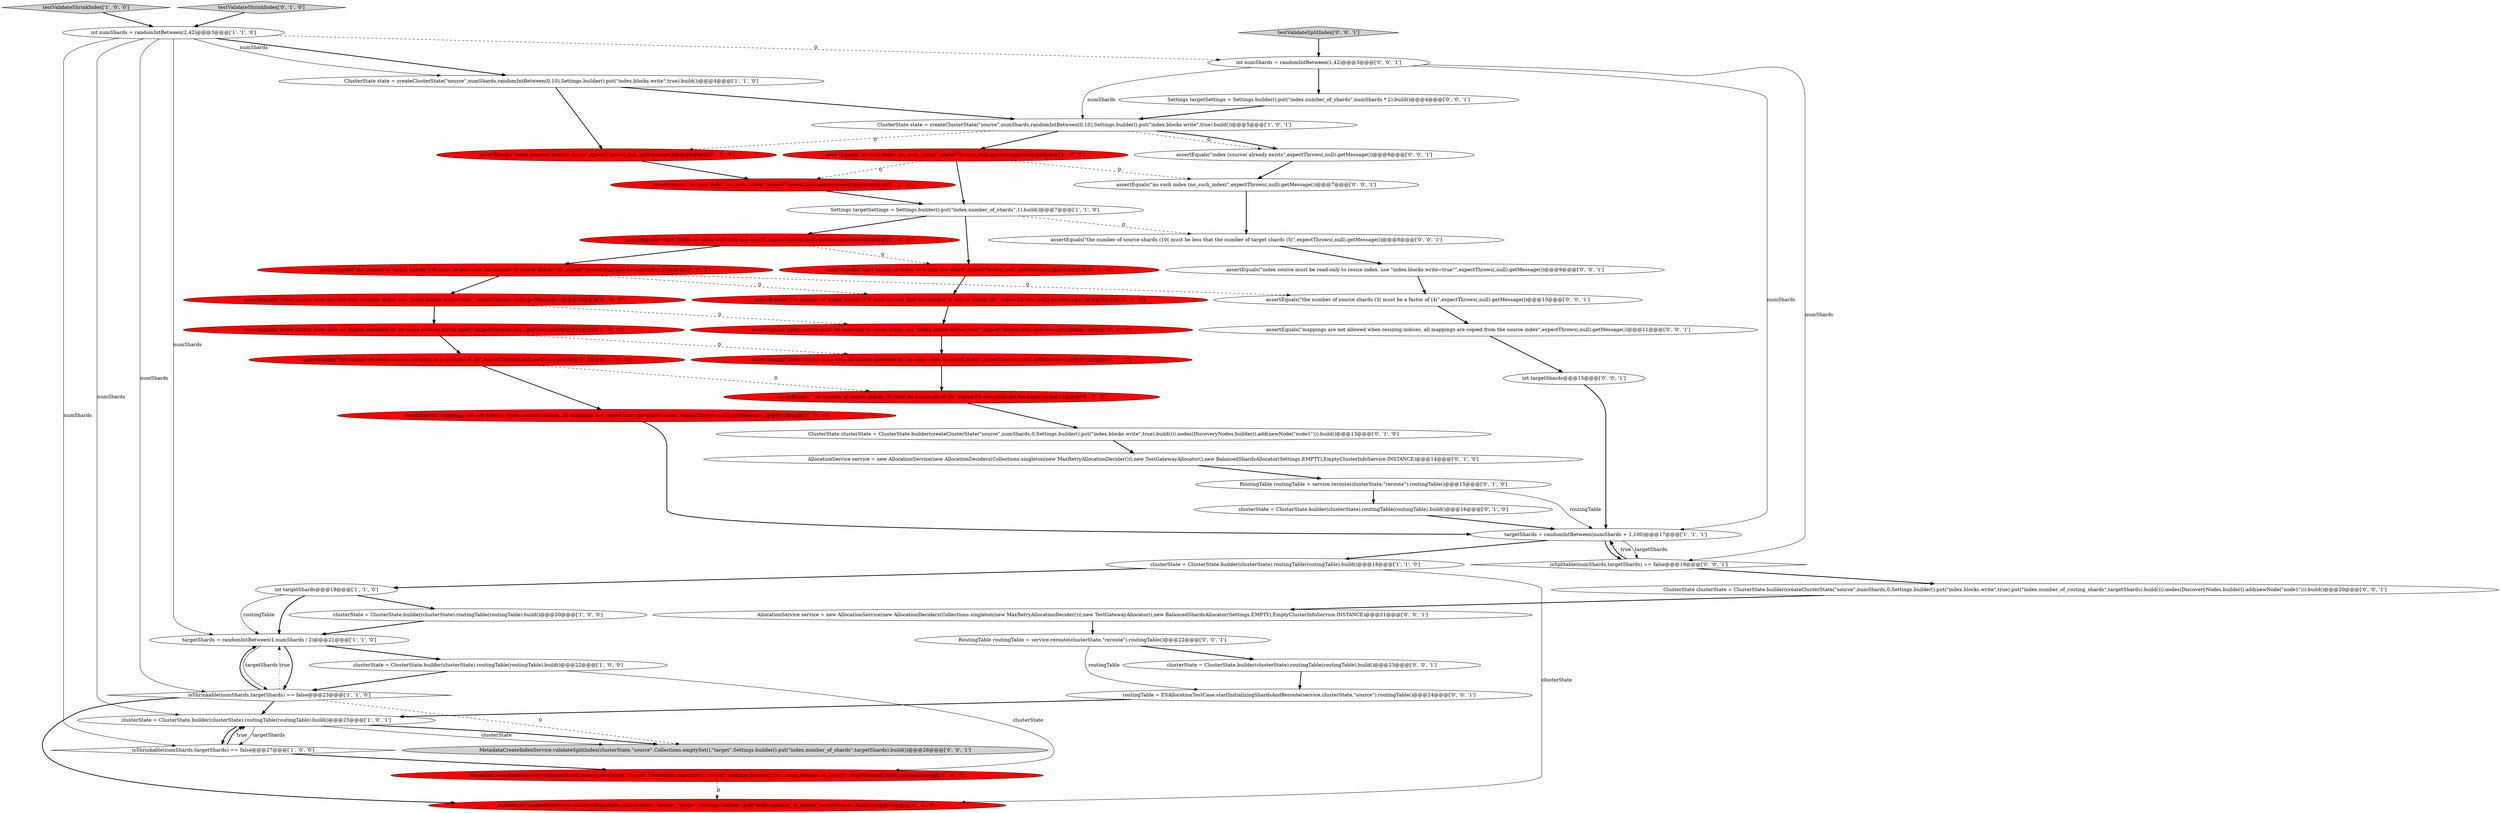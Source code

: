 digraph {
0 [style = filled, label = "targetShards = randomIntBetween(numShards + 1,100)@@@17@@@['1', '1', '1']", fillcolor = white, shape = ellipse image = "AAA0AAABBB1BBB"];
44 [style = filled, label = "assertEquals(\"index (source( already exists\",expectThrows(,null).getMessage())@@@6@@@['0', '0', '1']", fillcolor = white, shape = ellipse image = "AAA0AAABBB3BBB"];
29 [style = filled, label = "assertEquals(\"index source must have all shards allocated on the same node to shrink index\",expectThrows(,null).getMessage())@@@11@@@['0', '1', '0']", fillcolor = red, shape = ellipse image = "AAA1AAABBB2BBB"];
47 [style = filled, label = "int targetShards@@@15@@@['0', '0', '1']", fillcolor = white, shape = ellipse image = "AAA0AAABBB3BBB"];
5 [style = filled, label = "assertEquals(\"mappings are not allowed when resizing indices, all mappings are copied from the source index\",expectThrows(,null).getMessage())@@@13@@@['1', '0', '0']", fillcolor = red, shape = ellipse image = "AAA1AAABBB1BBB"];
10 [style = filled, label = "isShrinkable(numShards,targetShards) == false@@@23@@@['1', '1', '0']", fillcolor = white, shape = diamond image = "AAA0AAABBB1BBB"];
27 [style = filled, label = "assertEquals(\"the number of source shards (8( must be a multiple of (3(\",expectThrows(,null).getMessage())@@@12@@@['0', '1', '0']", fillcolor = red, shape = ellipse image = "AAA1AAABBB2BBB"];
3 [style = filled, label = "clusterState = ClusterState.builder(clusterState).routingTable(routingTable).build()@@@18@@@['1', '1', '0']", fillcolor = white, shape = ellipse image = "AAA0AAABBB1BBB"];
18 [style = filled, label = "testValidateShrinkIndex['1', '0', '0']", fillcolor = lightgray, shape = diamond image = "AAA0AAABBB1BBB"];
19 [style = filled, label = "assertEquals(\"can't shrink an index with only one shard\",expectThrows(,null).getMessage())@@@8@@@['1', '0', '0']", fillcolor = red, shape = ellipse image = "AAA1AAABBB1BBB"];
41 [style = filled, label = "testValidateSplitIndex['0', '0', '1']", fillcolor = lightgray, shape = diamond image = "AAA0AAABBB3BBB"];
12 [style = filled, label = "clusterState = ClusterState.builder(clusterState).routingTable(routingTable).build()@@@25@@@['1', '0', '1']", fillcolor = white, shape = ellipse image = "AAA0AAABBB1BBB"];
45 [style = filled, label = "isSplitable(numShards,targetShards) == false@@@19@@@['0', '0', '1']", fillcolor = white, shape = diamond image = "AAA0AAABBB3BBB"];
46 [style = filled, label = "Settings targetSettings = Settings.builder().put(\"index.number_of_shards\",numShards * 2).build()@@@4@@@['0', '0', '1']", fillcolor = white, shape = ellipse image = "AAA0AAABBB3BBB"];
7 [style = filled, label = "Settings targetSettings = Settings.builder().put(\"index.number_of_shards\",1).build()@@@7@@@['1', '1', '0']", fillcolor = white, shape = ellipse image = "AAA0AAABBB1BBB"];
36 [style = filled, label = "routingTable = ESAllocationTestCase.startInitializingShardsAndReroute(service,clusterState,\"source\").routingTable()@@@24@@@['0', '0', '1']", fillcolor = white, shape = ellipse image = "AAA0AAABBB3BBB"];
16 [style = filled, label = "ClusterState state = createClusterState(\"source\",numShards,randomIntBetween(0,10),Settings.builder().put(\"index.blocks.write\",true).build())@@@5@@@['1', '0', '1']", fillcolor = white, shape = ellipse image = "AAA0AAABBB1BBB"];
37 [style = filled, label = "AllocationService service = new AllocationService(new AllocationDeciders(Collections.singleton(new MaxRetryAllocationDecider())),new TestGatewayAllocator(),new BalancedShardsAllocator(Settings.EMPTY),EmptyClusterInfoService.INSTANCE)@@@21@@@['0', '0', '1']", fillcolor = white, shape = ellipse image = "AAA0AAABBB3BBB"];
23 [style = filled, label = "assertEquals(\"no such index (no_such_index(\",expectThrows(,null).getMessage())@@@6@@@['0', '1', '0']", fillcolor = red, shape = ellipse image = "AAA1AAABBB2BBB"];
28 [style = filled, label = "assertEquals(\"index (source( already exists\",expectThrows(,null).getMessage())@@@5@@@['0', '1', '0']", fillcolor = red, shape = ellipse image = "AAA1AAABBB2BBB"];
2 [style = filled, label = "int targetShards@@@19@@@['1', '1', '0']", fillcolor = white, shape = ellipse image = "AAA0AAABBB1BBB"];
43 [style = filled, label = "assertEquals(\"the number of source shards (3( must be a factor of (4(\",expectThrows(,null).getMessage())@@@10@@@['0', '0', '1']", fillcolor = white, shape = ellipse image = "AAA0AAABBB3BBB"];
6 [style = filled, label = "int numShards = randomIntBetween(2,42)@@@3@@@['1', '1', '0']", fillcolor = white, shape = ellipse image = "AAA0AAABBB1BBB"];
35 [style = filled, label = "RoutingTable routingTable = service.reroute(clusterState,\"reroute\").routingTable()@@@22@@@['0', '0', '1']", fillcolor = white, shape = ellipse image = "AAA0AAABBB3BBB"];
39 [style = filled, label = "ClusterState clusterState = ClusterState.builder(createClusterState(\"source\",numShards,0,Settings.builder().put(\"index.blocks.write\",true).put(\"index.number_of_routing_shards\",targetShards).build())).nodes(DiscoveryNodes.builder().add(newNode(\"node1\"))).build()@@@20@@@['0', '0', '1']", fillcolor = white, shape = ellipse image = "AAA0AAABBB3BBB"];
25 [style = filled, label = "assertEquals(\"the number of target shards (10( must be less that the number of source shards (5(\",expectThrows(,null).getMessage())@@@9@@@['0', '1', '0']", fillcolor = red, shape = ellipse image = "AAA1AAABBB2BBB"];
34 [style = filled, label = "assertEquals(\"index source must be read-only to resize index. use \"index.blocks.write=true\"\",expectThrows(,null).getMessage())@@@10@@@['0', '1', '0']", fillcolor = red, shape = ellipse image = "AAA1AAABBB2BBB"];
8 [style = filled, label = "assertEquals(\"the number of target shards (10( must be less that the number of source shards (5(\",expectThrows(,null).getMessage())@@@9@@@['1', '0', '0']", fillcolor = red, shape = ellipse image = "AAA1AAABBB1BBB"];
30 [style = filled, label = "AllocationService service = new AllocationService(new AllocationDeciders(Collections.singleton(new MaxRetryAllocationDecider())),new TestGatewayAllocator(),new BalancedShardsAllocator(Settings.EMPTY),EmptyClusterInfoService.INSTANCE)@@@14@@@['0', '1', '0']", fillcolor = white, shape = ellipse image = "AAA0AAABBB2BBB"];
20 [style = filled, label = "clusterState = ClusterState.builder(clusterState).routingTable(routingTable).build()@@@20@@@['1', '0', '0']", fillcolor = white, shape = ellipse image = "AAA0AAABBB1BBB"];
4 [style = filled, label = "assertEquals(\"the number of source shards (8( must be a multiple of (3(\",expectThrows(,null).getMessage())@@@12@@@['1', '0', '0']", fillcolor = red, shape = ellipse image = "AAA1AAABBB1BBB"];
50 [style = filled, label = "clusterState = ClusterState.builder(clusterState).routingTable(routingTable).build()@@@23@@@['0', '0', '1']", fillcolor = white, shape = ellipse image = "AAA0AAABBB3BBB"];
31 [style = filled, label = "assertEquals(\"can't shrink an index with only one shard\",expectThrows(,null).getMessage())@@@8@@@['0', '1', '0']", fillcolor = red, shape = ellipse image = "AAA1AAABBB2BBB"];
21 [style = filled, label = "clusterState = ClusterState.builder(clusterState).routingTable(routingTable).build()@@@22@@@['1', '0', '0']", fillcolor = white, shape = ellipse image = "AAA0AAABBB1BBB"];
42 [style = filled, label = "assertEquals(\"no such index (no_such_index(\",expectThrows(,null).getMessage())@@@7@@@['0', '0', '1']", fillcolor = white, shape = ellipse image = "AAA0AAABBB3BBB"];
48 [style = filled, label = "MetadataCreateIndexService.validateSplitIndex(clusterState,\"source\",Collections.emptySet(),\"target\",Settings.builder().put(\"index.number_of_shards\",targetShards).build())@@@26@@@['0', '0', '1']", fillcolor = lightgray, shape = ellipse image = "AAA0AAABBB3BBB"];
14 [style = filled, label = "assertEquals(\"index source must be read-only to resize index. use \"index.blocks.write=true\"\",expectThrows(,null).getMessage())@@@10@@@['1', '0', '0']", fillcolor = red, shape = ellipse image = "AAA1AAABBB1BBB"];
11 [style = filled, label = "assertEquals(\"no such index (no_such_index(\",expectThrows(,null).getMessage())@@@6@@@['1', '0', '0']", fillcolor = red, shape = ellipse image = "AAA1AAABBB1BBB"];
22 [style = filled, label = "RoutingTable routingTable = service.reroute(clusterState,\"reroute\").routingTable()@@@15@@@['0', '1', '0']", fillcolor = white, shape = ellipse image = "AAA0AAABBB2BBB"];
26 [style = filled, label = "clusterState = ClusterState.builder(clusterState).routingTable(routingTable).build()@@@16@@@['0', '1', '0']", fillcolor = white, shape = ellipse image = "AAA0AAABBB2BBB"];
51 [style = filled, label = "assertEquals(\"the number of source shards (10( must be less that the number of target shards (5(\",expectThrows(,null).getMessage())@@@8@@@['0', '0', '1']", fillcolor = white, shape = ellipse image = "AAA0AAABBB3BBB"];
33 [style = filled, label = "MetadataCreateIndexService.validateShrinkIndex(clusterState,\"source\",\"target\",Settings.builder().put(\"index.number_of_shards\",targetShards).build())@@@24@@@['0', '1', '0']", fillcolor = red, shape = ellipse image = "AAA1AAABBB2BBB"];
40 [style = filled, label = "int numShards = randomIntBetween(1,42)@@@3@@@['0', '0', '1']", fillcolor = white, shape = ellipse image = "AAA0AAABBB3BBB"];
17 [style = filled, label = "isShrinkable(numShards,targetShards) == false@@@27@@@['1', '0', '0']", fillcolor = white, shape = diamond image = "AAA0AAABBB1BBB"];
24 [style = filled, label = "testValidateShrinkIndex['0', '1', '0']", fillcolor = lightgray, shape = diamond image = "AAA0AAABBB2BBB"];
38 [style = filled, label = "assertEquals(\"index source must be read-only to resize index. use \"index.blocks.write=true\"\",expectThrows(,null).getMessage())@@@9@@@['0', '0', '1']", fillcolor = white, shape = ellipse image = "AAA0AAABBB3BBB"];
9 [style = filled, label = "targetShards = randomIntBetween(1,numShards / 2)@@@21@@@['1', '1', '0']", fillcolor = white, shape = ellipse image = "AAA0AAABBB1BBB"];
32 [style = filled, label = "ClusterState clusterState = ClusterState.builder(createClusterState(\"source\",numShards,0,Settings.builder().put(\"index.blocks.write\",true).build())).nodes(DiscoveryNodes.builder().add(newNode(\"node1\"))).build()@@@13@@@['0', '1', '0']", fillcolor = white, shape = ellipse image = "AAA0AAABBB2BBB"];
49 [style = filled, label = "assertEquals(\"mappings are not allowed when resizing indices, all mappings are copied from the source index\",expectThrows(,null).getMessage())@@@11@@@['0', '0', '1']", fillcolor = white, shape = ellipse image = "AAA0AAABBB3BBB"];
15 [style = filled, label = "MetadataCreateIndexService.validateShrinkIndex(clusterState,\"source\",Collections.emptySet(),\"target\",Settings.builder().put(\"index.number_of_shards\",targetShards).build())@@@28@@@['1', '0', '0']", fillcolor = red, shape = ellipse image = "AAA1AAABBB1BBB"];
13 [style = filled, label = "ClusterState state = createClusterState(\"source\",numShards,randomIntBetween(0,10),Settings.builder().put(\"index.blocks.write\",true).build())@@@4@@@['1', '1', '0']", fillcolor = white, shape = ellipse image = "AAA0AAABBB1BBB"];
1 [style = filled, label = "assertEquals(\"index source must have all shards allocated on the same node to shrink index\",expectThrows(,null).getMessage())@@@11@@@['1', '0', '0']", fillcolor = red, shape = ellipse image = "AAA1AAABBB1BBB"];
21->10 [style = bold, label=""];
27->32 [style = bold, label=""];
25->34 [style = bold, label=""];
20->9 [style = bold, label=""];
2->9 [style = solid, label="routingTable"];
7->31 [style = bold, label=""];
12->48 [style = solid, label="clusterState"];
9->10 [style = bold, label=""];
36->12 [style = bold, label=""];
6->9 [style = solid, label="numShards"];
5->0 [style = bold, label=""];
35->50 [style = bold, label=""];
6->17 [style = solid, label="numShards"];
10->12 [style = bold, label=""];
45->0 [style = bold, label=""];
22->0 [style = solid, label="routingTable"];
15->33 [style = dashed, label="0"];
12->17 [style = solid, label="targetShards"];
9->21 [style = bold, label=""];
8->25 [style = dashed, label="0"];
47->0 [style = bold, label=""];
16->28 [style = dashed, label="0"];
0->3 [style = bold, label=""];
1->4 [style = bold, label=""];
2->20 [style = bold, label=""];
3->33 [style = solid, label="clusterState"];
6->12 [style = solid, label="numShards"];
12->48 [style = bold, label=""];
2->9 [style = bold, label=""];
13->16 [style = bold, label=""];
8->43 [style = dashed, label="0"];
35->36 [style = solid, label="routingTable"];
29->27 [style = bold, label=""];
26->0 [style = bold, label=""];
3->2 [style = bold, label=""];
45->0 [style = dotted, label="true"];
17->15 [style = bold, label=""];
23->7 [style = bold, label=""];
40->45 [style = solid, label="numShards"];
11->42 [style = dashed, label="0"];
7->51 [style = dashed, label="0"];
0->45 [style = solid, label="targetShards"];
39->37 [style = bold, label=""];
22->26 [style = bold, label=""];
34->29 [style = bold, label=""];
44->42 [style = bold, label=""];
31->25 [style = bold, label=""];
46->16 [style = bold, label=""];
0->45 [style = bold, label=""];
12->17 [style = bold, label=""];
16->44 [style = dashed, label="0"];
6->10 [style = solid, label="numShards"];
8->14 [style = bold, label=""];
4->27 [style = dashed, label="0"];
11->23 [style = dashed, label="0"];
6->40 [style = dashed, label="0"];
32->30 [style = bold, label=""];
10->9 [style = dotted, label="true"];
42->51 [style = bold, label=""];
17->12 [style = bold, label=""];
17->12 [style = dotted, label="true"];
41->40 [style = bold, label=""];
18->6 [style = bold, label=""];
16->44 [style = bold, label=""];
28->23 [style = bold, label=""];
6->13 [style = bold, label=""];
9->10 [style = solid, label="targetShards"];
10->9 [style = bold, label=""];
10->33 [style = bold, label=""];
37->35 [style = bold, label=""];
7->19 [style = bold, label=""];
4->5 [style = bold, label=""];
38->43 [style = bold, label=""];
45->39 [style = bold, label=""];
19->31 [style = dashed, label="0"];
6->13 [style = solid, label="numShards"];
30->22 [style = bold, label=""];
16->11 [style = bold, label=""];
14->34 [style = dashed, label="0"];
21->15 [style = solid, label="clusterState"];
40->0 [style = solid, label="numShards"];
1->29 [style = dashed, label="0"];
19->8 [style = bold, label=""];
14->1 [style = bold, label=""];
49->47 [style = bold, label=""];
40->46 [style = bold, label=""];
51->38 [style = bold, label=""];
50->36 [style = bold, label=""];
10->48 [style = dashed, label="0"];
43->49 [style = bold, label=""];
24->6 [style = bold, label=""];
40->16 [style = solid, label="numShards"];
11->7 [style = bold, label=""];
13->28 [style = bold, label=""];
}
